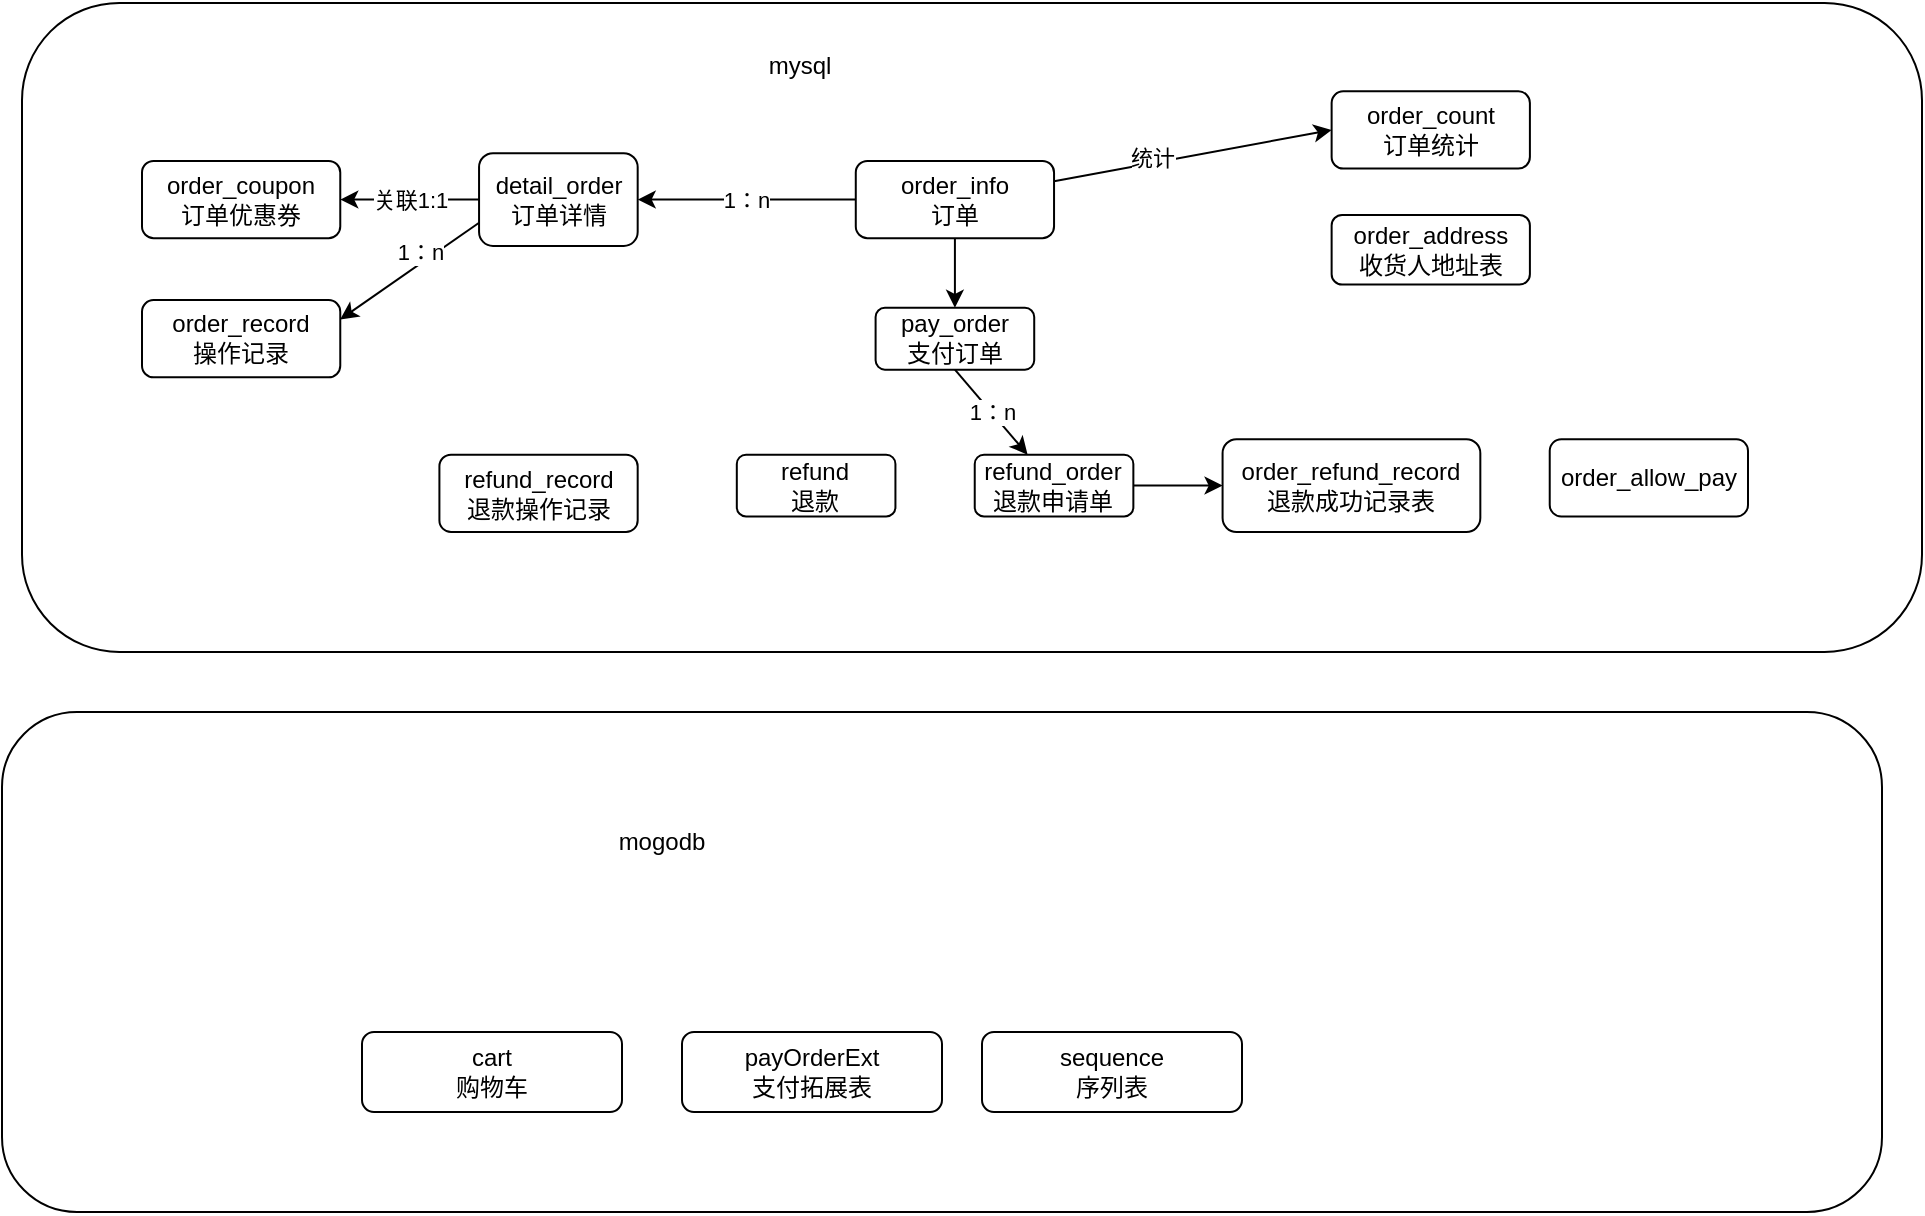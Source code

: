 <mxfile version="15.9.4" type="github">
  <diagram id="EWTMvo6TOPglx_T6JL5v" name="Page-1">
    <mxGraphModel dx="965" dy="621" grid="1" gridSize="10" guides="1" tooltips="1" connect="1" arrows="1" fold="1" page="1" pageScale="1" pageWidth="1169" pageHeight="1654" math="0" shadow="0">
      <root>
        <mxCell id="0" />
        <mxCell id="1" parent="0" />
        <mxCell id="YO0xK3QG9ak5ILaGwRV--55" value="" style="rounded=1;whiteSpace=wrap;html=1;" vertex="1" parent="1">
          <mxGeometry x="30" y="590" width="940" height="250" as="geometry" />
        </mxCell>
        <mxCell id="YO0xK3QG9ak5ILaGwRV--3" value="" style="group" vertex="1" connectable="0" parent="1">
          <mxGeometry x="120" y="260" width="870" height="300" as="geometry" />
        </mxCell>
        <mxCell id="YO0xK3QG9ak5ILaGwRV--30" value="" style="rounded=1;whiteSpace=wrap;html=1;" vertex="1" parent="YO0xK3QG9ak5ILaGwRV--3">
          <mxGeometry x="-80" y="-24.56" width="950" height="324.56" as="geometry" />
        </mxCell>
        <mxCell id="YO0xK3QG9ak5ILaGwRV--1" value="" style="group" vertex="1" connectable="0" parent="YO0xK3QG9ak5ILaGwRV--3">
          <mxGeometry x="-20" y="19.65" width="803" height="220.35" as="geometry" />
        </mxCell>
        <mxCell id="30Ag1pgipsQYN-MuEO8W-1" value="detail_order&lt;br&gt;订单详情" style="rounded=1;whiteSpace=wrap;html=1;direction=south;" parent="YO0xK3QG9ak5ILaGwRV--1" vertex="1">
          <mxGeometry x="168.531" y="30.926" width="79.309" height="46.389" as="geometry" />
        </mxCell>
        <mxCell id="30Ag1pgipsQYN-MuEO8W-2" value="order_address&lt;br&gt;收货人地址表" style="rounded=1;whiteSpace=wrap;html=1;" parent="YO0xK3QG9ak5ILaGwRV--1" vertex="1">
          <mxGeometry x="594.815" y="61.853" width="99.136" height="34.792" as="geometry" />
        </mxCell>
        <mxCell id="30Ag1pgipsQYN-MuEO8W-3" value="order_allow_pay" style="rounded=1;whiteSpace=wrap;html=1;" parent="YO0xK3QG9ak5ILaGwRV--1" vertex="1">
          <mxGeometry x="703.864" y="173.961" width="99.136" height="38.658" as="geometry" />
        </mxCell>
        <mxCell id="30Ag1pgipsQYN-MuEO8W-4" value="order_count&lt;br&gt;订单统计" style="rounded=1;whiteSpace=wrap;html=1;" parent="YO0xK3QG9ak5ILaGwRV--1" vertex="1">
          <mxGeometry x="594.815" width="99.136" height="38.658" as="geometry" />
        </mxCell>
        <mxCell id="30Ag1pgipsQYN-MuEO8W-5" value="order_coupon&lt;br&gt;订单优惠券" style="rounded=1;whiteSpace=wrap;html=1;" parent="YO0xK3QG9ak5ILaGwRV--1" vertex="1">
          <mxGeometry y="34.792" width="99.136" height="38.658" as="geometry" />
        </mxCell>
        <mxCell id="30Ag1pgipsQYN-MuEO8W-20" value="关联1:1" style="edgeStyle=none;rounded=0;orthogonalLoop=1;jettySize=auto;html=1;exitX=0.5;exitY=1;exitDx=0;exitDy=0;entryX=1;entryY=0.5;entryDx=0;entryDy=0;" parent="YO0xK3QG9ak5ILaGwRV--1" source="30Ag1pgipsQYN-MuEO8W-1" target="30Ag1pgipsQYN-MuEO8W-5" edge="1">
          <mxGeometry relative="1" as="geometry" />
        </mxCell>
        <mxCell id="30Ag1pgipsQYN-MuEO8W-19" style="edgeStyle=none;rounded=0;orthogonalLoop=1;jettySize=auto;html=1;entryX=0;entryY=0.5;entryDx=0;entryDy=0;" parent="YO0xK3QG9ak5ILaGwRV--1" source="30Ag1pgipsQYN-MuEO8W-6" target="30Ag1pgipsQYN-MuEO8W-4" edge="1">
          <mxGeometry relative="1" as="geometry" />
        </mxCell>
        <mxCell id="30Ag1pgipsQYN-MuEO8W-21" value="统计" style="edgeLabel;html=1;align=center;verticalAlign=middle;resizable=0;points=[];" parent="30Ag1pgipsQYN-MuEO8W-19" vertex="1" connectable="0">
          <mxGeometry x="-0.289" y="3" relative="1" as="geometry">
            <mxPoint as="offset" />
          </mxGeometry>
        </mxCell>
        <mxCell id="30Ag1pgipsQYN-MuEO8W-25" value="1：n" style="edgeStyle=none;rounded=0;orthogonalLoop=1;jettySize=auto;html=1;exitX=0;exitY=0.5;exitDx=0;exitDy=0;entryX=0.5;entryY=0;entryDx=0;entryDy=0;" parent="YO0xK3QG9ak5ILaGwRV--1" source="30Ag1pgipsQYN-MuEO8W-6" target="30Ag1pgipsQYN-MuEO8W-1" edge="1">
          <mxGeometry relative="1" as="geometry">
            <Array as="points">
              <mxPoint x="307.321" y="54.121" />
            </Array>
          </mxGeometry>
        </mxCell>
        <mxCell id="30Ag1pgipsQYN-MuEO8W-6" value="order_info&lt;br&gt;订单" style="rounded=1;whiteSpace=wrap;html=1;" parent="YO0xK3QG9ak5ILaGwRV--1" vertex="1">
          <mxGeometry x="356.889" y="34.792" width="99.136" height="38.658" as="geometry" />
        </mxCell>
        <mxCell id="30Ag1pgipsQYN-MuEO8W-7" value="order_record&lt;br&gt;操作记录" style="rounded=1;whiteSpace=wrap;html=1;" parent="YO0xK3QG9ak5ILaGwRV--1" vertex="1">
          <mxGeometry y="104.376" width="99.136" height="38.658" as="geometry" />
        </mxCell>
        <mxCell id="30Ag1pgipsQYN-MuEO8W-23" value="1：n" style="edgeStyle=none;rounded=0;orthogonalLoop=1;jettySize=auto;html=1;exitX=0.75;exitY=1;exitDx=0;exitDy=0;entryX=1;entryY=0.25;entryDx=0;entryDy=0;" parent="YO0xK3QG9ak5ILaGwRV--1" source="30Ag1pgipsQYN-MuEO8W-1" target="30Ag1pgipsQYN-MuEO8W-7" edge="1">
          <mxGeometry x="-0.239" y="-5" relative="1" as="geometry">
            <mxPoint as="offset" />
          </mxGeometry>
        </mxCell>
        <mxCell id="30Ag1pgipsQYN-MuEO8W-8" value="order_refund_record&lt;br&gt;退款成功记录表" style="rounded=1;whiteSpace=wrap;html=1;" parent="YO0xK3QG9ak5ILaGwRV--1" vertex="1">
          <mxGeometry x="540.29" y="173.961" width="128.877" height="46.389" as="geometry" />
        </mxCell>
        <mxCell id="30Ag1pgipsQYN-MuEO8W-9" value="pay_order&lt;br&gt;支付订单" style="rounded=1;whiteSpace=wrap;html=1;" parent="YO0xK3QG9ak5ILaGwRV--1" vertex="1">
          <mxGeometry x="366.802" y="108.242" width="79.309" height="30.926" as="geometry" />
        </mxCell>
        <mxCell id="30Ag1pgipsQYN-MuEO8W-26" style="edgeStyle=none;rounded=0;orthogonalLoop=1;jettySize=auto;html=1;exitX=0.5;exitY=1;exitDx=0;exitDy=0;entryX=0.5;entryY=0;entryDx=0;entryDy=0;" parent="YO0xK3QG9ak5ILaGwRV--1" source="30Ag1pgipsQYN-MuEO8W-6" target="30Ag1pgipsQYN-MuEO8W-9" edge="1">
          <mxGeometry relative="1" as="geometry" />
        </mxCell>
        <mxCell id="30Ag1pgipsQYN-MuEO8W-10" value="refund&lt;br&gt;退款" style="rounded=1;whiteSpace=wrap;html=1;" parent="YO0xK3QG9ak5ILaGwRV--1" vertex="1">
          <mxGeometry x="297.407" y="181.692" width="79.309" height="30.926" as="geometry" />
        </mxCell>
        <mxCell id="30Ag1pgipsQYN-MuEO8W-30" style="edgeStyle=none;rounded=0;orthogonalLoop=1;jettySize=auto;html=1;exitX=1;exitY=0.5;exitDx=0;exitDy=0;" parent="YO0xK3QG9ak5ILaGwRV--1" source="30Ag1pgipsQYN-MuEO8W-11" target="30Ag1pgipsQYN-MuEO8W-8" edge="1">
          <mxGeometry relative="1" as="geometry" />
        </mxCell>
        <mxCell id="30Ag1pgipsQYN-MuEO8W-11" value="refund_order&lt;br&gt;退款申请单" style="rounded=1;whiteSpace=wrap;html=1;" parent="YO0xK3QG9ak5ILaGwRV--1" vertex="1">
          <mxGeometry x="416.37" y="181.692" width="79.309" height="30.926" as="geometry" />
        </mxCell>
        <mxCell id="30Ag1pgipsQYN-MuEO8W-29" value="1：n" style="edgeStyle=none;rounded=0;orthogonalLoop=1;jettySize=auto;html=1;exitX=0.5;exitY=1;exitDx=0;exitDy=0;" parent="YO0xK3QG9ak5ILaGwRV--1" source="30Ag1pgipsQYN-MuEO8W-9" target="30Ag1pgipsQYN-MuEO8W-11" edge="1">
          <mxGeometry relative="1" as="geometry" />
        </mxCell>
        <mxCell id="30Ag1pgipsQYN-MuEO8W-12" value="refund_record&lt;br&gt;退款操作记录" style="rounded=1;whiteSpace=wrap;html=1;" parent="YO0xK3QG9ak5ILaGwRV--1" vertex="1">
          <mxGeometry x="148.704" y="181.692" width="99.136" height="38.658" as="geometry" />
        </mxCell>
        <mxCell id="YO0xK3QG9ak5ILaGwRV--2" value="mysql" style="text;html=1;strokeColor=none;fillColor=none;align=center;verticalAlign=middle;whiteSpace=wrap;rounded=0;" vertex="1" parent="YO0xK3QG9ak5ILaGwRV--3">
          <mxGeometry x="280.333" width="58.0" height="14.737" as="geometry" />
        </mxCell>
        <mxCell id="YO0xK3QG9ak5ILaGwRV--25" value="cart&lt;br&gt;购物车" style="rounded=1;whiteSpace=wrap;html=1;" vertex="1" parent="1">
          <mxGeometry x="210" y="750" width="130" height="40" as="geometry" />
        </mxCell>
        <mxCell id="YO0xK3QG9ak5ILaGwRV--26" value="payOrderExt&lt;br&gt;支付拓展表" style="rounded=1;whiteSpace=wrap;html=1;" vertex="1" parent="1">
          <mxGeometry x="370" y="750" width="130" height="40" as="geometry" />
        </mxCell>
        <mxCell id="YO0xK3QG9ak5ILaGwRV--27" value="sequence&lt;br&gt;序列表" style="rounded=1;whiteSpace=wrap;html=1;" vertex="1" parent="1">
          <mxGeometry x="520" y="750" width="130" height="40" as="geometry" />
        </mxCell>
        <mxCell id="YO0xK3QG9ak5ILaGwRV--56" value="mogodb" style="text;html=1;strokeColor=none;fillColor=none;align=center;verticalAlign=middle;whiteSpace=wrap;rounded=0;" vertex="1" parent="1">
          <mxGeometry x="330" y="640" width="60" height="30" as="geometry" />
        </mxCell>
      </root>
    </mxGraphModel>
  </diagram>
</mxfile>
